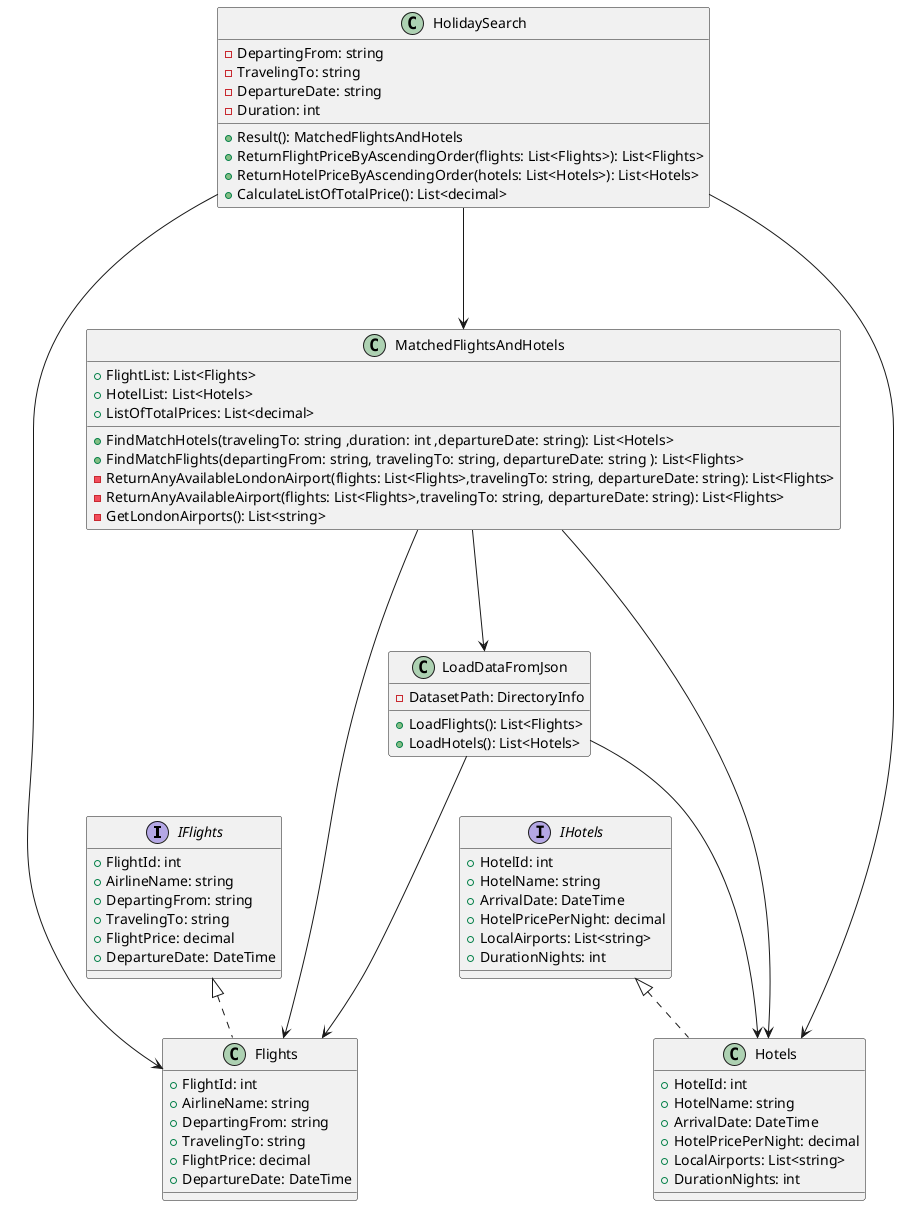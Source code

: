 ﻿@startuml
'https://plantuml.com/class-diagram

interface IFlights
{
    +FlightId: int
    +AirlineName: string
    +DepartingFrom: string
    +TravelingTo: string
    +FlightPrice: decimal
    +DepartureDate: DateTime
}

class Flights implements IFlights
{
    +FlightId: int
    +AirlineName: string
    +DepartingFrom: string
    +TravelingTo: string
    +FlightPrice: decimal
    +DepartureDate: DateTime
}
interface IHotels
{
    +HotelId: int
    +HotelName: string
    +ArrivalDate: DateTime
    +HotelPricePerNight: decimal
    +LocalAirports: List<string>
    +DurationNights: int
}
class Hotels implements IHotels
{
    +HotelId: int
    +HotelName: string
    +ArrivalDate: DateTime
    +HotelPricePerNight: decimal
    +LocalAirports: List<string>
    +DurationNights: int

}

class MatchedFlightsAndHotels
{
    +FlightList: List<Flights>
    +HotelList: List<Hotels>
    +ListOfTotalPrices: List<decimal>
    
    +FindMatchHotels(travelingTo: string ,duration: int ,departureDate: string): List<Hotels>
    +FindMatchFlights(departingFrom: string, travelingTo: string, departureDate: string ): List<Flights>
    -ReturnAnyAvailableLondonAirport(flights: List<Flights>,travelingTo: string, departureDate: string): List<Flights>
    -ReturnAnyAvailableAirport(flights: List<Flights>,travelingTo: string, departureDate: string): List<Flights>
    -GetLondonAirports(): List<string>
}

class LoadDataFromJson
{
    -DatasetPath: DirectoryInfo
    +LoadFlights(): List<Flights>
    +LoadHotels(): List<Hotels>
}

class HolidaySearch
{
    -DepartingFrom: string
    -TravelingTo: string
    -DepartureDate: string
    -Duration: int
    
    +Result(): MatchedFlightsAndHotels
    +ReturnFlightPriceByAscendingOrder(flights: List<Flights>): List<Flights>
    +ReturnHotelPriceByAscendingOrder(hotels: List<Hotels>): List<Hotels>
    +CalculateListOfTotalPrice(): List<decimal>
}




HolidaySearch ---> Flights
HolidaySearch ---> Hotels
HolidaySearch ---> MatchedFlightsAndHotels

MatchedFlightsAndHotels ---> LoadDataFromJson
MatchedFlightsAndHotels ---> Flights
MatchedFlightsAndHotels ---> Hotels

LoadDataFromJson ---> Flights
LoadDataFromJson ---> Hotels
@enduml
